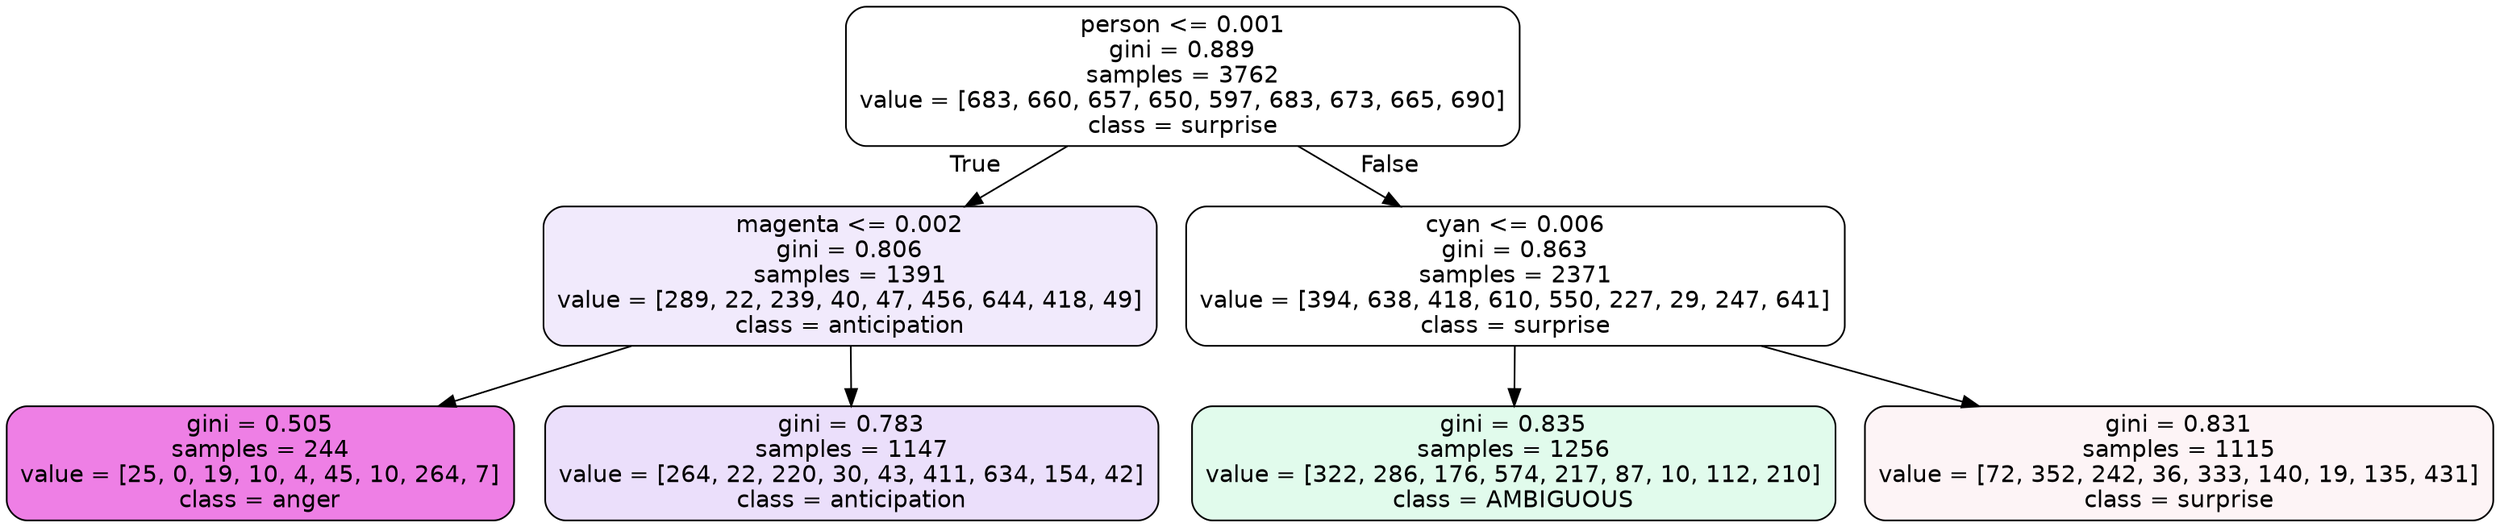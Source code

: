 digraph Tree {
node [shape=box, style="filled, rounded", color="black", fontname=helvetica] ;
edge [fontname=helvetica] ;
0 [label="person <= 0.001\ngini = 0.889\nsamples = 3762\nvalue = [683, 660, 657, 650, 597, 683, 673, 665, 690]\nclass = surprise", fillcolor="#e5396400"] ;
1 [label="magenta <= 0.002\ngini = 0.806\nsamples = 1391\nvalue = [289, 22, 239, 40, 47, 456, 644, 418, 49]\nclass = anticipation", fillcolor="#8139e51b"] ;
0 -> 1 [labeldistance=2.5, labelangle=45, headlabel="True"] ;
2 [label="gini = 0.505\nsamples = 244\nvalue = [25, 0, 19, 10, 4, 45, 10, 264, 7]\nclass = anger", fillcolor="#e539d7a5"] ;
1 -> 2 ;
3 [label="gini = 0.783\nsamples = 1147\nvalue = [264, 22, 220, 30, 43, 411, 634, 154, 42]\nclass = anticipation", fillcolor="#8139e528"] ;
1 -> 3 ;
4 [label="cyan <= 0.006\ngini = 0.863\nsamples = 2371\nvalue = [394, 638, 418, 610, 550, 227, 29, 247, 641]\nclass = surprise", fillcolor="#e5396400"] ;
0 -> 4 [labeldistance=2.5, labelangle=-45, headlabel="False"] ;
5 [label="gini = 0.835\nsamples = 1256\nvalue = [322, 286, 176, 574, 217, 87, 10, 112, 210]\nclass = AMBIGUOUS", fillcolor="#39e58126"] ;
4 -> 5 ;
6 [label="gini = 0.831\nsamples = 1115\nvalue = [72, 352, 242, 36, 333, 140, 19, 135, 431]\nclass = surprise", fillcolor="#e539640e"] ;
4 -> 6 ;
}